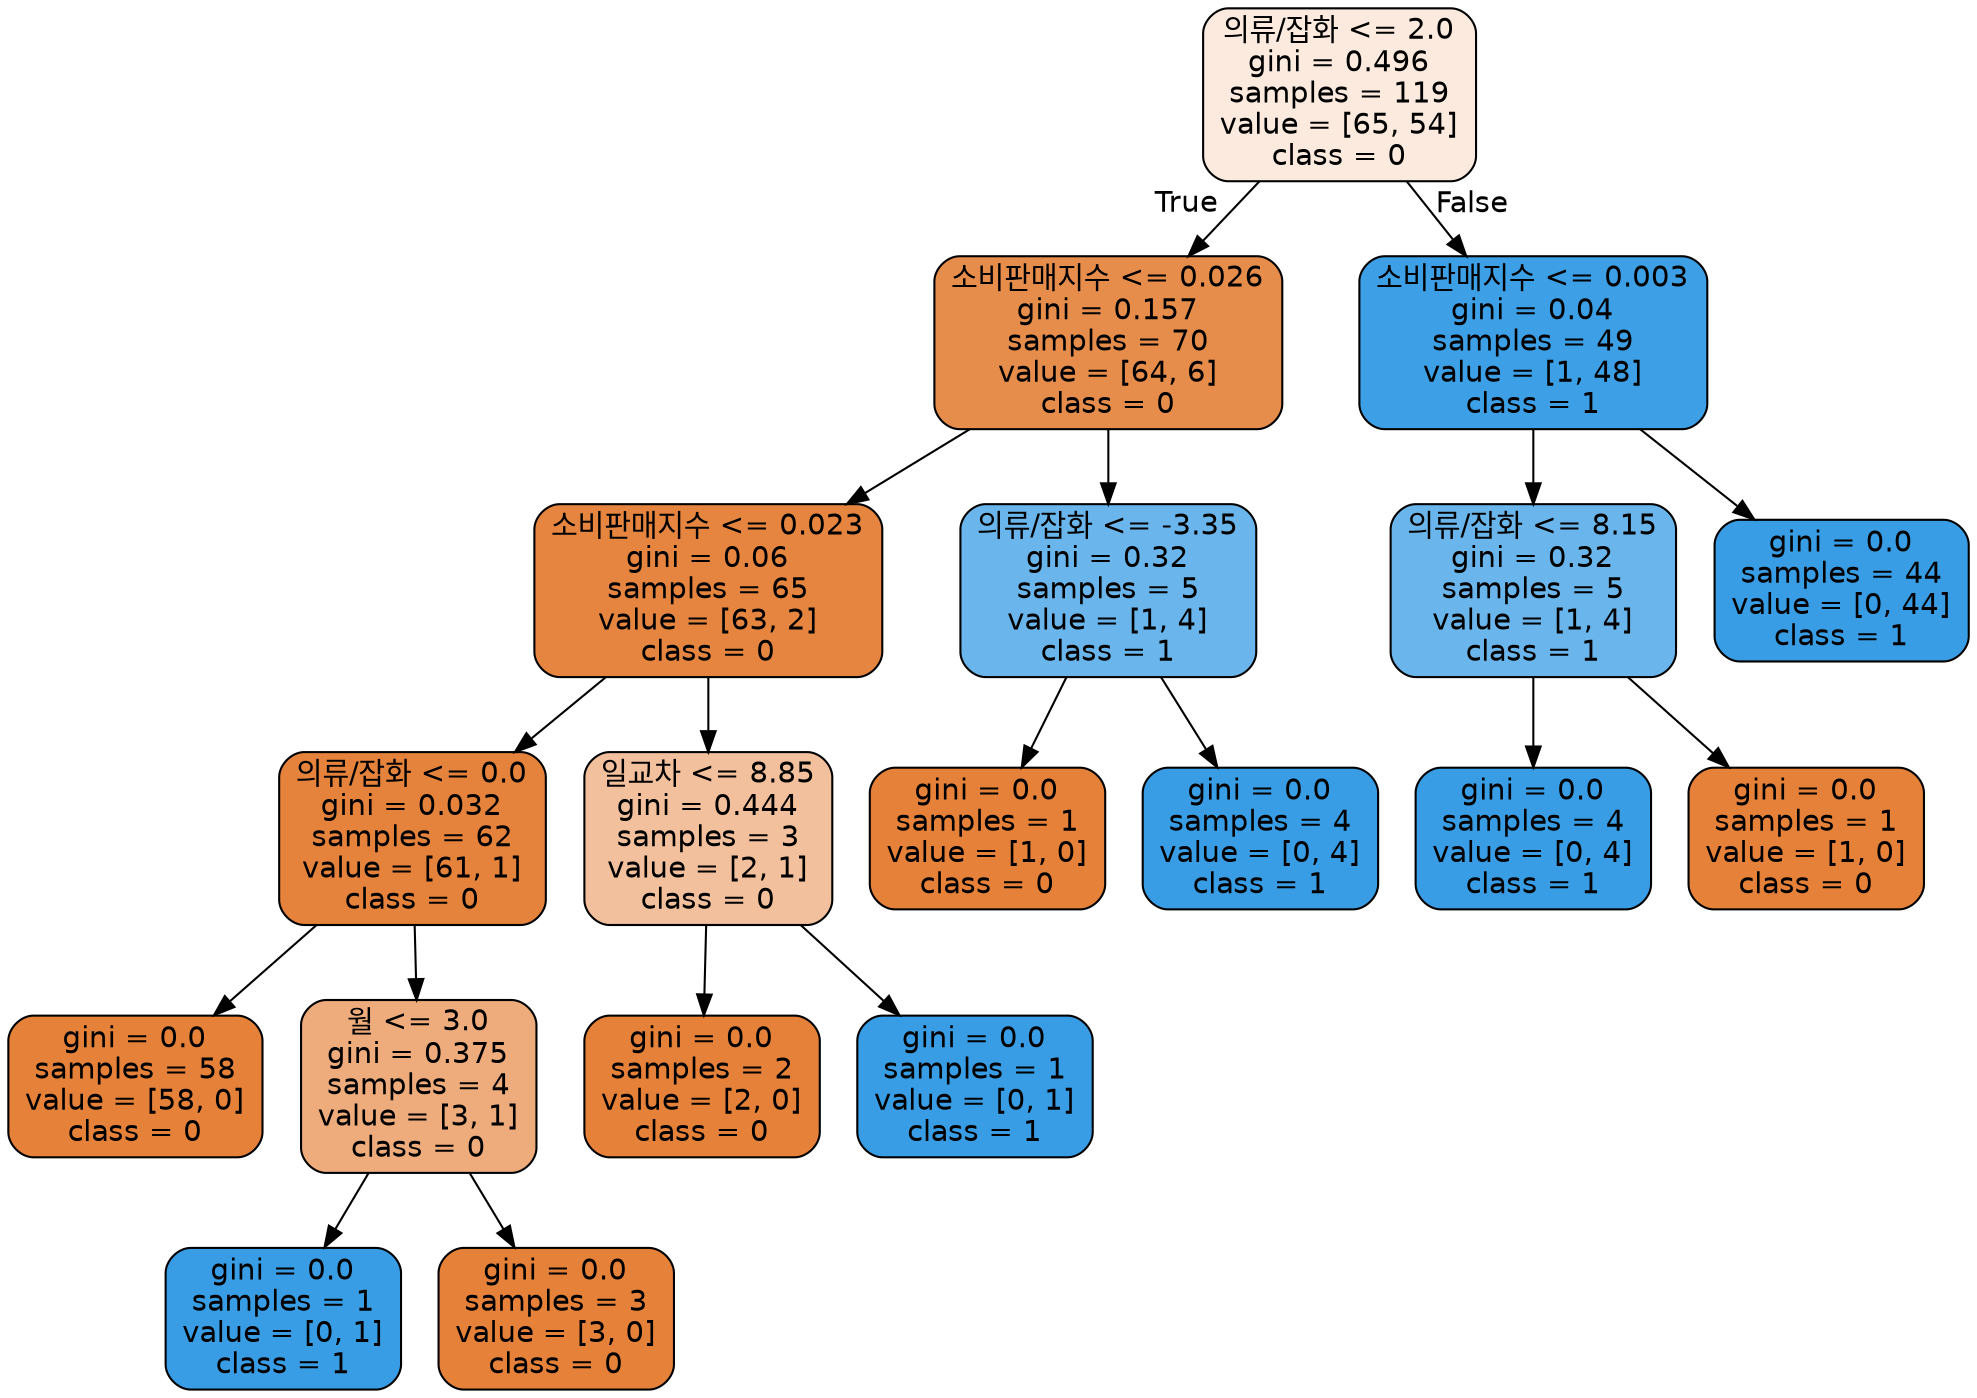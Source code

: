 digraph Tree {
node [shape=box, style="filled, rounded", color="black", fontname="helvetica"] ;
edge [fontname="helvetica"] ;
0 [label="의류/잡화 <= 2.0\ngini = 0.496\nsamples = 119\nvalue = [65, 54]\nclass = 0", fillcolor="#fbeadd"] ;
1 [label="소비판매지수 <= 0.026\ngini = 0.157\nsamples = 70\nvalue = [64, 6]\nclass = 0", fillcolor="#e78d4c"] ;
0 -> 1 [labeldistance=2.5, labelangle=45, headlabel="True"] ;
2 [label="소비판매지수 <= 0.023\ngini = 0.06\nsamples = 65\nvalue = [63, 2]\nclass = 0", fillcolor="#e6853f"] ;
1 -> 2 ;
3 [label="의류/잡화 <= 0.0\ngini = 0.032\nsamples = 62\nvalue = [61, 1]\nclass = 0", fillcolor="#e5833c"] ;
2 -> 3 ;
4 [label="gini = 0.0\nsamples = 58\nvalue = [58, 0]\nclass = 0", fillcolor="#e58139"] ;
3 -> 4 ;
5 [label="월 <= 3.0\ngini = 0.375\nsamples = 4\nvalue = [3, 1]\nclass = 0", fillcolor="#eeab7b"] ;
3 -> 5 ;
6 [label="gini = 0.0\nsamples = 1\nvalue = [0, 1]\nclass = 1", fillcolor="#399de5"] ;
5 -> 6 ;
7 [label="gini = 0.0\nsamples = 3\nvalue = [3, 0]\nclass = 0", fillcolor="#e58139"] ;
5 -> 7 ;
8 [label="일교차 <= 8.85\ngini = 0.444\nsamples = 3\nvalue = [2, 1]\nclass = 0", fillcolor="#f2c09c"] ;
2 -> 8 ;
9 [label="gini = 0.0\nsamples = 2\nvalue = [2, 0]\nclass = 0", fillcolor="#e58139"] ;
8 -> 9 ;
10 [label="gini = 0.0\nsamples = 1\nvalue = [0, 1]\nclass = 1", fillcolor="#399de5"] ;
8 -> 10 ;
11 [label="의류/잡화 <= -3.35\ngini = 0.32\nsamples = 5\nvalue = [1, 4]\nclass = 1", fillcolor="#6ab6ec"] ;
1 -> 11 ;
12 [label="gini = 0.0\nsamples = 1\nvalue = [1, 0]\nclass = 0", fillcolor="#e58139"] ;
11 -> 12 ;
13 [label="gini = 0.0\nsamples = 4\nvalue = [0, 4]\nclass = 1", fillcolor="#399de5"] ;
11 -> 13 ;
14 [label="소비판매지수 <= 0.003\ngini = 0.04\nsamples = 49\nvalue = [1, 48]\nclass = 1", fillcolor="#3d9fe6"] ;
0 -> 14 [labeldistance=2.5, labelangle=-45, headlabel="False"] ;
15 [label="의류/잡화 <= 8.15\ngini = 0.32\nsamples = 5\nvalue = [1, 4]\nclass = 1", fillcolor="#6ab6ec"] ;
14 -> 15 ;
16 [label="gini = 0.0\nsamples = 4\nvalue = [0, 4]\nclass = 1", fillcolor="#399de5"] ;
15 -> 16 ;
17 [label="gini = 0.0\nsamples = 1\nvalue = [1, 0]\nclass = 0", fillcolor="#e58139"] ;
15 -> 17 ;
18 [label="gini = 0.0\nsamples = 44\nvalue = [0, 44]\nclass = 1", fillcolor="#399de5"] ;
14 -> 18 ;
}